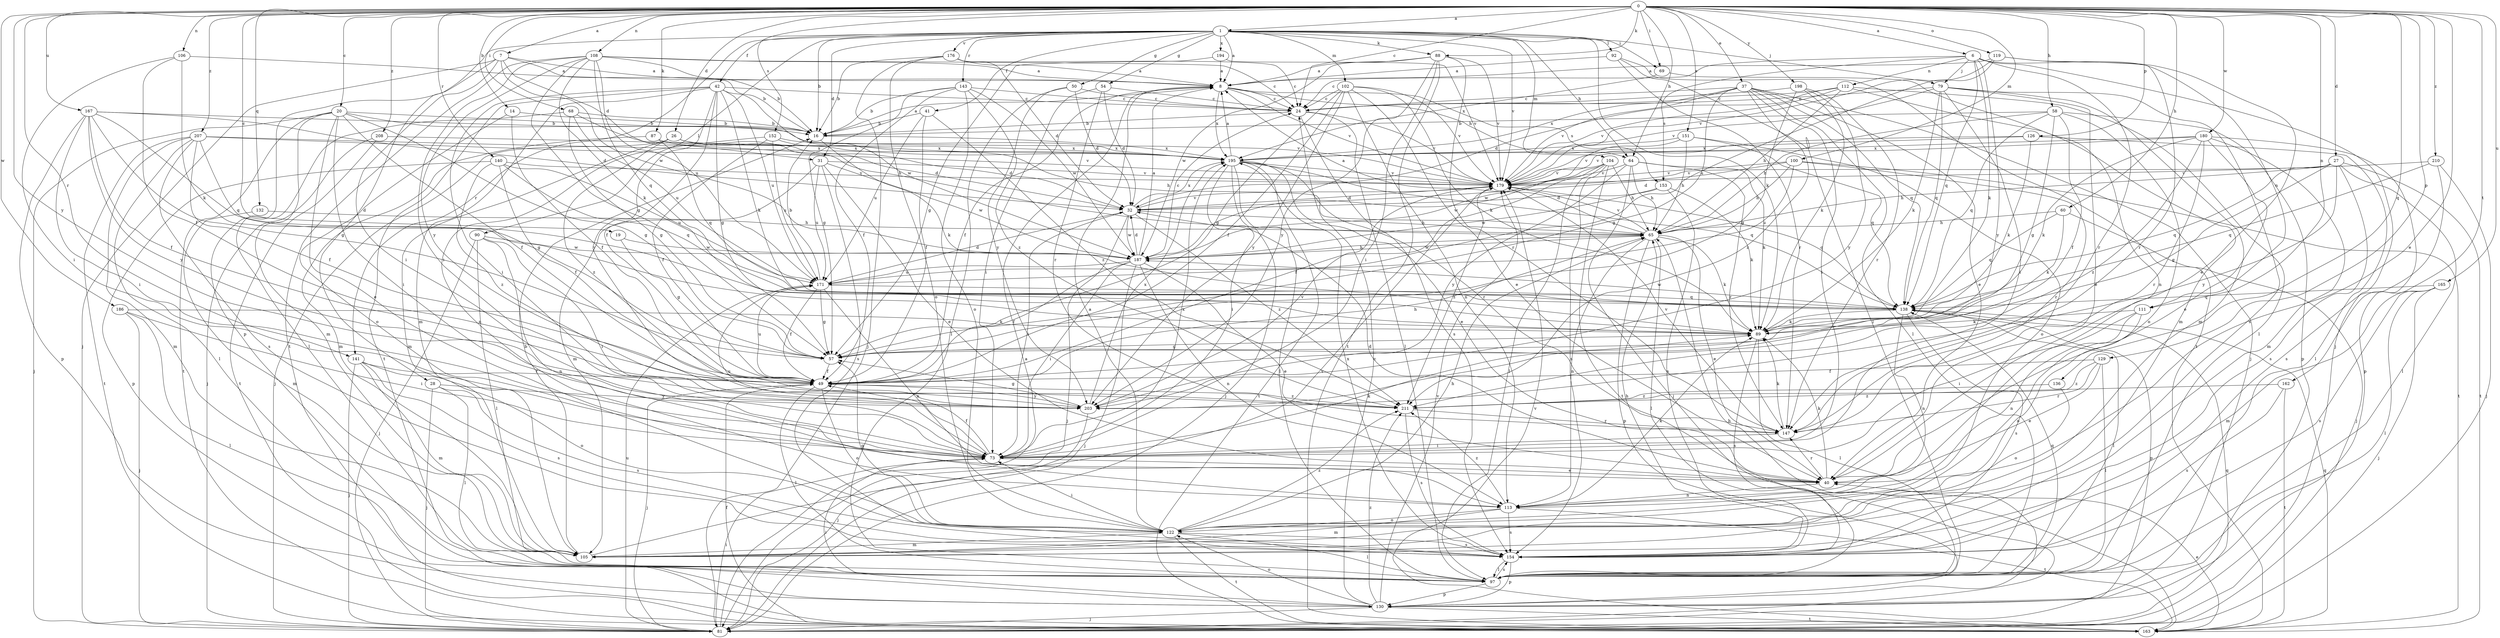 strict digraph  {
0;
1;
6;
7;
8;
14;
16;
19;
20;
24;
26;
27;
28;
31;
32;
37;
40;
41;
42;
49;
50;
54;
57;
58;
60;
64;
65;
68;
69;
73;
79;
81;
87;
88;
89;
90;
92;
97;
100;
102;
104;
105;
106;
108;
111;
112;
113;
119;
122;
126;
129;
130;
132;
136;
138;
140;
141;
143;
147;
151;
152;
153;
154;
162;
163;
165;
167;
171;
176;
179;
180;
186;
187;
194;
195;
198;
203;
207;
208;
210;
211;
0 -> 1  [label=a];
0 -> 6  [label=a];
0 -> 7  [label=a];
0 -> 14  [label=b];
0 -> 19  [label=c];
0 -> 20  [label=c];
0 -> 24  [label=c];
0 -> 26  [label=d];
0 -> 27  [label=d];
0 -> 37  [label=e];
0 -> 40  [label=e];
0 -> 58  [label=h];
0 -> 60  [label=h];
0 -> 64  [label=h];
0 -> 68  [label=i];
0 -> 69  [label=i];
0 -> 87  [label=k];
0 -> 88  [label=k];
0 -> 100  [label=m];
0 -> 106  [label=n];
0 -> 108  [label=n];
0 -> 111  [label=n];
0 -> 119  [label=o];
0 -> 126  [label=p];
0 -> 129  [label=p];
0 -> 132  [label=q];
0 -> 136  [label=q];
0 -> 140  [label=r];
0 -> 141  [label=r];
0 -> 151  [label=s];
0 -> 152  [label=s];
0 -> 162  [label=t];
0 -> 165  [label=u];
0 -> 167  [label=u];
0 -> 180  [label=w];
0 -> 186  [label=w];
0 -> 198  [label=y];
0 -> 203  [label=y];
0 -> 207  [label=z];
0 -> 208  [label=z];
0 -> 210  [label=z];
1 -> 8  [label=a];
1 -> 16  [label=b];
1 -> 28  [label=d];
1 -> 31  [label=d];
1 -> 41  [label=f];
1 -> 42  [label=f];
1 -> 50  [label=g];
1 -> 54  [label=g];
1 -> 64  [label=h];
1 -> 69  [label=i];
1 -> 79  [label=j];
1 -> 88  [label=k];
1 -> 89  [label=k];
1 -> 90  [label=l];
1 -> 92  [label=l];
1 -> 102  [label=m];
1 -> 104  [label=m];
1 -> 141  [label=r];
1 -> 143  [label=r];
1 -> 176  [label=v];
1 -> 179  [label=v];
1 -> 194  [label=x];
6 -> 24  [label=c];
6 -> 79  [label=j];
6 -> 81  [label=j];
6 -> 89  [label=k];
6 -> 111  [label=n];
6 -> 112  [label=n];
6 -> 138  [label=q];
6 -> 147  [label=r];
6 -> 153  [label=s];
6 -> 203  [label=y];
7 -> 8  [label=a];
7 -> 16  [label=b];
7 -> 31  [label=d];
7 -> 73  [label=i];
7 -> 81  [label=j];
7 -> 130  [label=p];
7 -> 187  [label=w];
8 -> 24  [label=c];
8 -> 49  [label=f];
8 -> 64  [label=h];
8 -> 153  [label=s];
8 -> 179  [label=v];
8 -> 195  [label=x];
14 -> 16  [label=b];
14 -> 49  [label=f];
14 -> 122  [label=o];
16 -> 8  [label=a];
16 -> 89  [label=k];
16 -> 195  [label=x];
19 -> 57  [label=g];
19 -> 187  [label=w];
20 -> 16  [label=b];
20 -> 40  [label=e];
20 -> 49  [label=f];
20 -> 57  [label=g];
20 -> 73  [label=i];
20 -> 81  [label=j];
20 -> 105  [label=m];
20 -> 163  [label=t];
20 -> 179  [label=v];
24 -> 16  [label=b];
24 -> 97  [label=l];
24 -> 154  [label=s];
24 -> 179  [label=v];
26 -> 32  [label=d];
26 -> 81  [label=j];
26 -> 105  [label=m];
26 -> 195  [label=x];
26 -> 211  [label=z];
27 -> 57  [label=g];
27 -> 65  [label=h];
27 -> 97  [label=l];
27 -> 138  [label=q];
27 -> 154  [label=s];
27 -> 163  [label=t];
27 -> 179  [label=v];
27 -> 203  [label=y];
28 -> 81  [label=j];
28 -> 97  [label=l];
28 -> 154  [label=s];
28 -> 203  [label=y];
31 -> 40  [label=e];
31 -> 105  [label=m];
31 -> 154  [label=s];
31 -> 171  [label=u];
31 -> 179  [label=v];
31 -> 187  [label=w];
32 -> 65  [label=h];
32 -> 73  [label=i];
32 -> 81  [label=j];
32 -> 179  [label=v];
32 -> 187  [label=w];
32 -> 195  [label=x];
32 -> 211  [label=z];
37 -> 24  [label=c];
37 -> 40  [label=e];
37 -> 57  [label=g];
37 -> 73  [label=i];
37 -> 81  [label=j];
37 -> 97  [label=l];
37 -> 138  [label=q];
37 -> 179  [label=v];
37 -> 195  [label=x];
37 -> 211  [label=z];
40 -> 32  [label=d];
40 -> 89  [label=k];
40 -> 113  [label=n];
40 -> 147  [label=r];
41 -> 16  [label=b];
41 -> 49  [label=f];
41 -> 171  [label=u];
41 -> 211  [label=z];
42 -> 24  [label=c];
42 -> 49  [label=f];
42 -> 57  [label=g];
42 -> 73  [label=i];
42 -> 89  [label=k];
42 -> 105  [label=m];
42 -> 163  [label=t];
42 -> 171  [label=u];
42 -> 187  [label=w];
42 -> 203  [label=y];
49 -> 65  [label=h];
49 -> 81  [label=j];
49 -> 97  [label=l];
49 -> 122  [label=o];
49 -> 171  [label=u];
49 -> 203  [label=y];
49 -> 211  [label=z];
50 -> 24  [label=c];
50 -> 32  [label=d];
50 -> 97  [label=l];
50 -> 203  [label=y];
54 -> 24  [label=c];
54 -> 32  [label=d];
54 -> 73  [label=i];
54 -> 147  [label=r];
57 -> 49  [label=f];
58 -> 16  [label=b];
58 -> 49  [label=f];
58 -> 57  [label=g];
58 -> 65  [label=h];
58 -> 122  [label=o];
58 -> 130  [label=p];
58 -> 138  [label=q];
60 -> 65  [label=h];
60 -> 81  [label=j];
60 -> 89  [label=k];
60 -> 138  [label=q];
64 -> 65  [label=h];
64 -> 81  [label=j];
64 -> 89  [label=k];
64 -> 147  [label=r];
64 -> 179  [label=v];
64 -> 203  [label=y];
65 -> 8  [label=a];
65 -> 40  [label=e];
65 -> 89  [label=k];
65 -> 97  [label=l];
65 -> 113  [label=n];
65 -> 130  [label=p];
65 -> 179  [label=v];
65 -> 187  [label=w];
68 -> 16  [label=b];
68 -> 57  [label=g];
68 -> 65  [label=h];
68 -> 97  [label=l];
68 -> 171  [label=u];
69 -> 113  [label=n];
69 -> 195  [label=x];
73 -> 40  [label=e];
73 -> 49  [label=f];
73 -> 89  [label=k];
73 -> 171  [label=u];
73 -> 195  [label=x];
79 -> 24  [label=c];
79 -> 40  [label=e];
79 -> 73  [label=i];
79 -> 89  [label=k];
79 -> 105  [label=m];
79 -> 138  [label=q];
79 -> 154  [label=s];
79 -> 179  [label=v];
81 -> 8  [label=a];
81 -> 73  [label=i];
81 -> 138  [label=q];
81 -> 171  [label=u];
87 -> 32  [label=d];
87 -> 105  [label=m];
87 -> 138  [label=q];
87 -> 195  [label=x];
88 -> 8  [label=a];
88 -> 73  [label=i];
88 -> 147  [label=r];
88 -> 163  [label=t];
88 -> 179  [label=v];
88 -> 187  [label=w];
88 -> 203  [label=y];
89 -> 57  [label=g];
89 -> 97  [label=l];
89 -> 154  [label=s];
90 -> 73  [label=i];
90 -> 81  [label=j];
90 -> 97  [label=l];
90 -> 113  [label=n];
90 -> 187  [label=w];
92 -> 8  [label=a];
92 -> 97  [label=l];
92 -> 147  [label=r];
92 -> 163  [label=t];
97 -> 130  [label=p];
97 -> 138  [label=q];
97 -> 154  [label=s];
100 -> 32  [label=d];
100 -> 65  [label=h];
100 -> 147  [label=r];
100 -> 163  [label=t];
100 -> 171  [label=u];
100 -> 179  [label=v];
102 -> 24  [label=c];
102 -> 40  [label=e];
102 -> 49  [label=f];
102 -> 57  [label=g];
102 -> 89  [label=k];
102 -> 113  [label=n];
102 -> 179  [label=v];
102 -> 203  [label=y];
104 -> 49  [label=f];
104 -> 65  [label=h];
104 -> 97  [label=l];
104 -> 154  [label=s];
104 -> 163  [label=t];
104 -> 179  [label=v];
104 -> 187  [label=w];
105 -> 16  [label=b];
105 -> 179  [label=v];
106 -> 8  [label=a];
106 -> 49  [label=f];
106 -> 73  [label=i];
106 -> 89  [label=k];
108 -> 8  [label=a];
108 -> 16  [label=b];
108 -> 24  [label=c];
108 -> 57  [label=g];
108 -> 73  [label=i];
108 -> 89  [label=k];
108 -> 138  [label=q];
108 -> 163  [label=t];
108 -> 171  [label=u];
108 -> 203  [label=y];
111 -> 73  [label=i];
111 -> 89  [label=k];
111 -> 113  [label=n];
111 -> 122  [label=o];
112 -> 24  [label=c];
112 -> 32  [label=d];
112 -> 65  [label=h];
112 -> 97  [label=l];
112 -> 105  [label=m];
112 -> 179  [label=v];
113 -> 89  [label=k];
113 -> 105  [label=m];
113 -> 122  [label=o];
113 -> 154  [label=s];
113 -> 163  [label=t];
113 -> 211  [label=z];
119 -> 8  [label=a];
119 -> 40  [label=e];
119 -> 147  [label=r];
119 -> 171  [label=u];
119 -> 179  [label=v];
122 -> 8  [label=a];
122 -> 57  [label=g];
122 -> 65  [label=h];
122 -> 73  [label=i];
122 -> 97  [label=l];
122 -> 105  [label=m];
122 -> 154  [label=s];
122 -> 163  [label=t];
122 -> 211  [label=z];
126 -> 89  [label=k];
126 -> 97  [label=l];
126 -> 179  [label=v];
126 -> 195  [label=x];
129 -> 40  [label=e];
129 -> 49  [label=f];
129 -> 97  [label=l];
129 -> 147  [label=r];
129 -> 211  [label=z];
130 -> 24  [label=c];
130 -> 65  [label=h];
130 -> 73  [label=i];
130 -> 81  [label=j];
130 -> 122  [label=o];
130 -> 163  [label=t];
130 -> 179  [label=v];
130 -> 211  [label=z];
132 -> 65  [label=h];
132 -> 105  [label=m];
136 -> 122  [label=o];
136 -> 211  [label=z];
138 -> 89  [label=k];
138 -> 97  [label=l];
138 -> 113  [label=n];
138 -> 130  [label=p];
138 -> 154  [label=s];
138 -> 187  [label=w];
140 -> 49  [label=f];
140 -> 130  [label=p];
140 -> 138  [label=q];
140 -> 171  [label=u];
140 -> 179  [label=v];
140 -> 211  [label=z];
141 -> 49  [label=f];
141 -> 81  [label=j];
141 -> 105  [label=m];
141 -> 122  [label=o];
141 -> 154  [label=s];
143 -> 16  [label=b];
143 -> 24  [label=c];
143 -> 49  [label=f];
143 -> 57  [label=g];
143 -> 122  [label=o];
143 -> 187  [label=w];
143 -> 211  [label=z];
147 -> 73  [label=i];
147 -> 89  [label=k];
147 -> 179  [label=v];
151 -> 65  [label=h];
151 -> 122  [label=o];
151 -> 138  [label=q];
151 -> 187  [label=w];
151 -> 195  [label=x];
152 -> 49  [label=f];
152 -> 65  [label=h];
152 -> 113  [label=n];
152 -> 171  [label=u];
152 -> 195  [label=x];
153 -> 32  [label=d];
153 -> 89  [label=k];
153 -> 154  [label=s];
153 -> 187  [label=w];
154 -> 65  [label=h];
154 -> 97  [label=l];
154 -> 130  [label=p];
154 -> 195  [label=x];
162 -> 154  [label=s];
162 -> 163  [label=t];
162 -> 211  [label=z];
163 -> 40  [label=e];
163 -> 49  [label=f];
163 -> 138  [label=q];
163 -> 179  [label=v];
165 -> 81  [label=j];
165 -> 97  [label=l];
165 -> 105  [label=m];
165 -> 138  [label=q];
165 -> 154  [label=s];
167 -> 16  [label=b];
167 -> 32  [label=d];
167 -> 49  [label=f];
167 -> 57  [label=g];
167 -> 73  [label=i];
167 -> 130  [label=p];
167 -> 138  [label=q];
167 -> 203  [label=y];
171 -> 16  [label=b];
171 -> 32  [label=d];
171 -> 49  [label=f];
171 -> 57  [label=g];
171 -> 113  [label=n];
171 -> 138  [label=q];
176 -> 8  [label=a];
176 -> 16  [label=b];
176 -> 24  [label=c];
176 -> 32  [label=d];
176 -> 81  [label=j];
176 -> 122  [label=o];
179 -> 32  [label=d];
179 -> 138  [label=q];
179 -> 211  [label=z];
180 -> 40  [label=e];
180 -> 89  [label=k];
180 -> 105  [label=m];
180 -> 130  [label=p];
180 -> 147  [label=r];
180 -> 179  [label=v];
180 -> 195  [label=x];
180 -> 211  [label=z];
186 -> 73  [label=i];
186 -> 81  [label=j];
186 -> 89  [label=k];
186 -> 97  [label=l];
187 -> 8  [label=a];
187 -> 24  [label=c];
187 -> 32  [label=d];
187 -> 40  [label=e];
187 -> 49  [label=f];
187 -> 65  [label=h];
187 -> 73  [label=i];
187 -> 81  [label=j];
187 -> 113  [label=n];
187 -> 171  [label=u];
194 -> 8  [label=a];
194 -> 57  [label=g];
194 -> 179  [label=v];
195 -> 8  [label=a];
195 -> 40  [label=e];
195 -> 73  [label=i];
195 -> 81  [label=j];
195 -> 97  [label=l];
195 -> 138  [label=q];
195 -> 147  [label=r];
195 -> 163  [label=t];
195 -> 179  [label=v];
198 -> 24  [label=c];
198 -> 57  [label=g];
198 -> 89  [label=k];
198 -> 147  [label=r];
198 -> 203  [label=y];
203 -> 57  [label=g];
203 -> 81  [label=j];
203 -> 179  [label=v];
203 -> 195  [label=x];
207 -> 49  [label=f];
207 -> 57  [label=g];
207 -> 97  [label=l];
207 -> 105  [label=m];
207 -> 154  [label=s];
207 -> 163  [label=t];
207 -> 179  [label=v];
207 -> 195  [label=x];
208 -> 81  [label=j];
208 -> 163  [label=t];
208 -> 195  [label=x];
210 -> 81  [label=j];
210 -> 138  [label=q];
210 -> 154  [label=s];
210 -> 179  [label=v];
211 -> 147  [label=r];
211 -> 154  [label=s];
}
